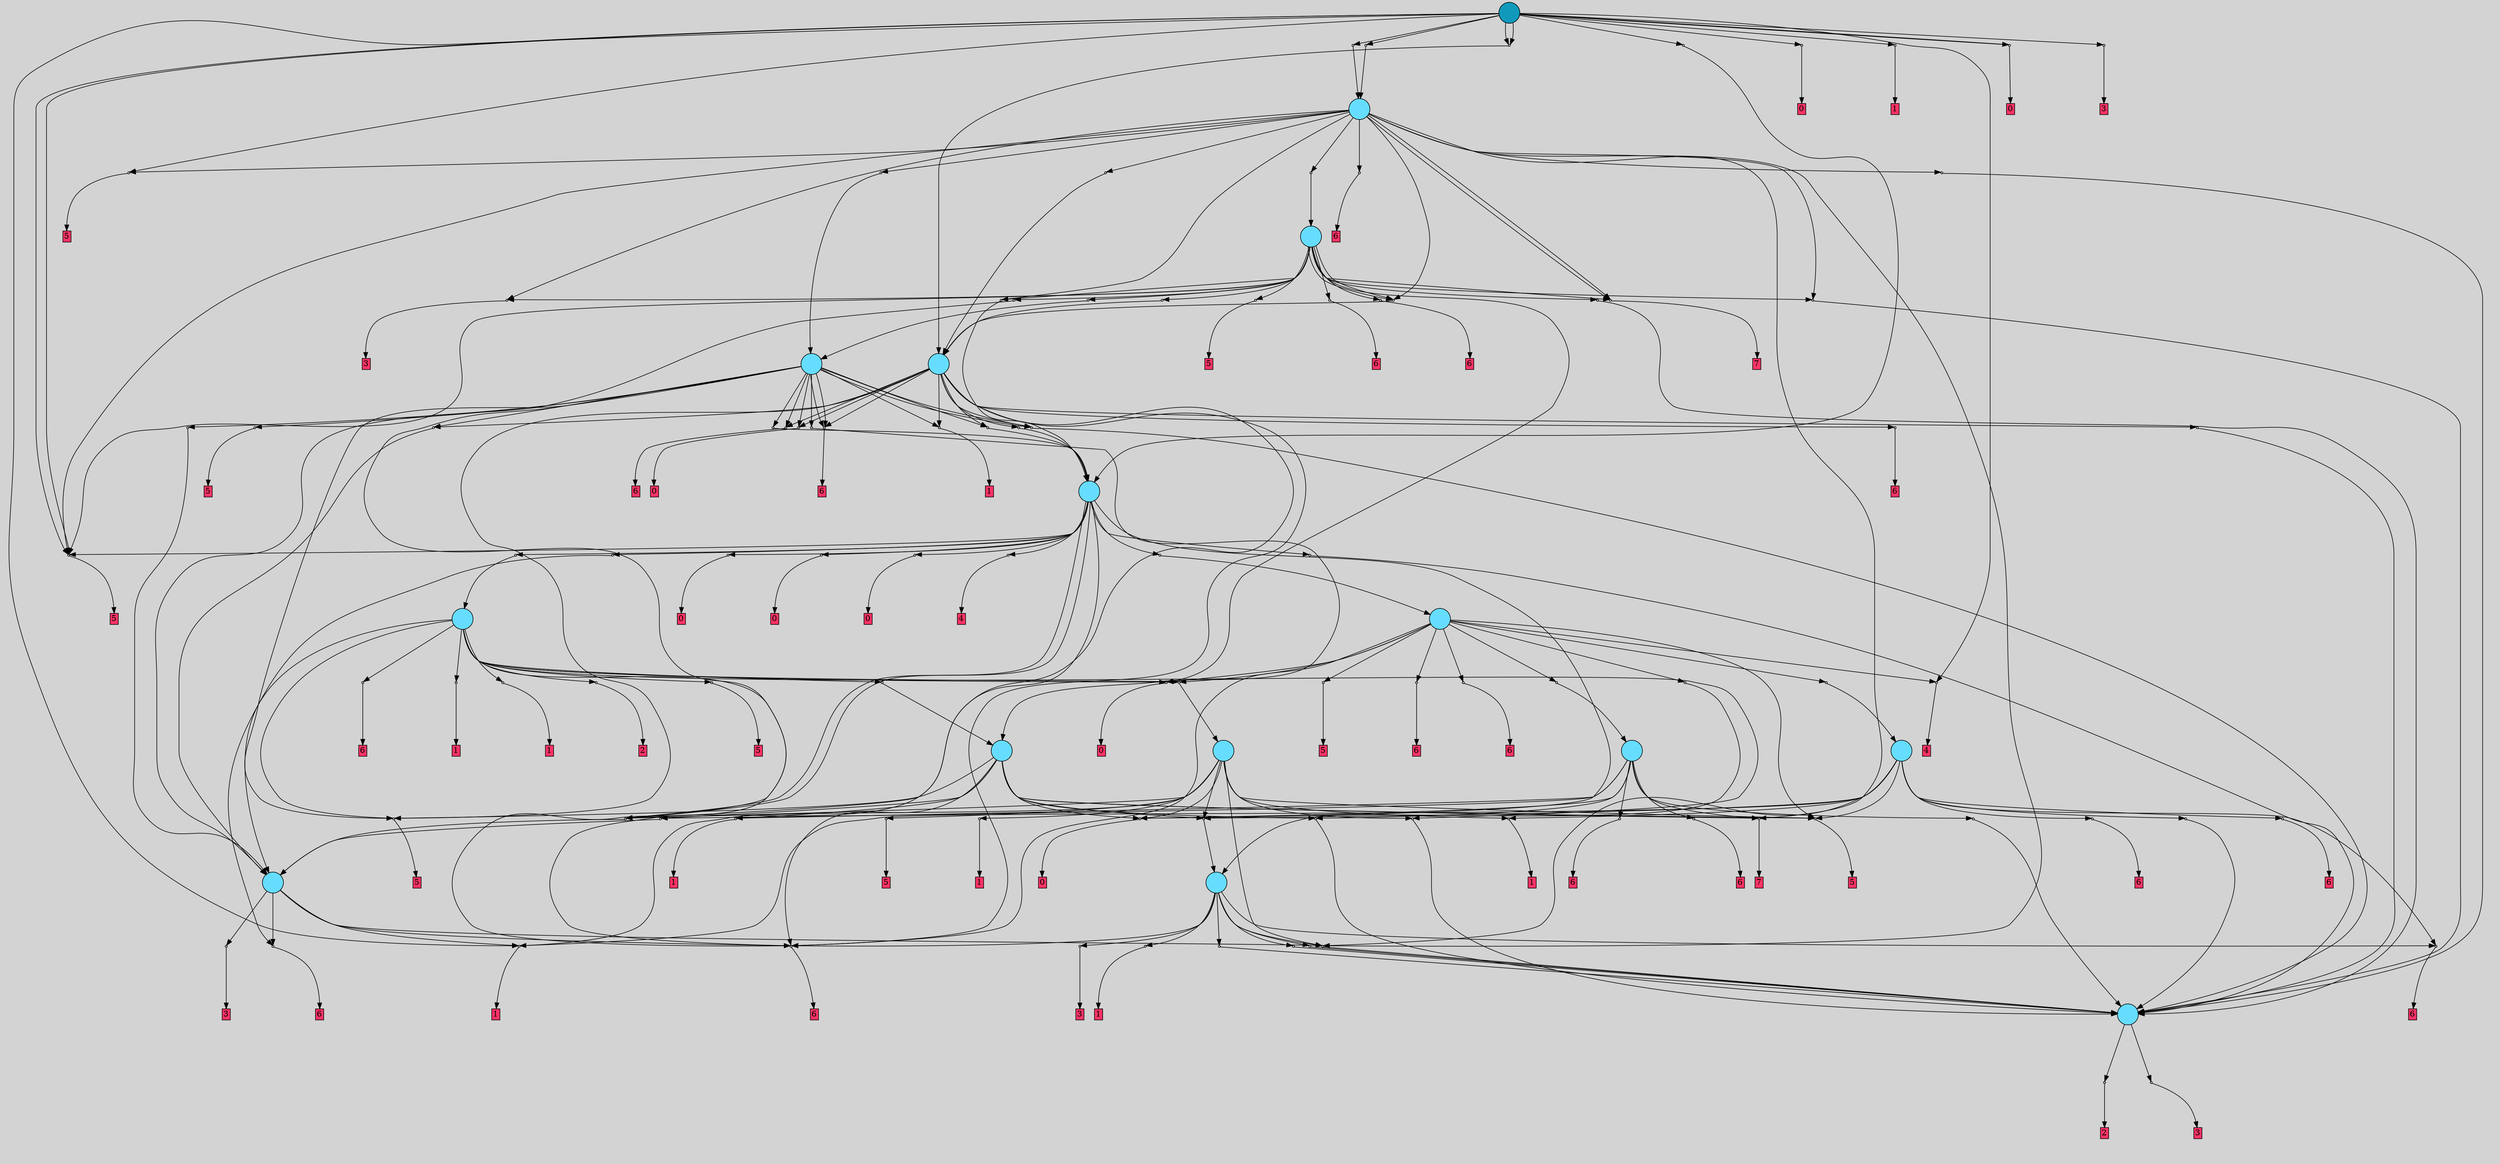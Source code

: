 // File exported with GEGELATI v1.3.1
// On the 2024-07-06 18:11:22
// With the MARL::MarlTPGGraphDotExporter
digraph{
	graph[pad = "0.212, 0.055" bgcolor = lightgray]
	node[shape=circle style = filled label = ""]
		T2 [fillcolor="#66ddff"]
		T23 [fillcolor="#66ddff"]
		T32 [fillcolor="#66ddff"]
		T43 [fillcolor="#66ddff"]
		T64 [fillcolor="#66ddff"]
		T69 [fillcolor="#66ddff"]
		T75 [fillcolor="#66ddff"]
		T98 [fillcolor="#66ddff"]
		T104 [fillcolor="#66ddff"]
		T130 [fillcolor="#66ddff"]
		T147 [fillcolor="#66ddff"]
		T155 [fillcolor="#66ddff"]
		T283 [fillcolor="#66ddff"]
		T300 [fillcolor="#66ddff"]
		T436 [fillcolor="#1199bb"]
		P20067 [fillcolor="#cccccc" shape=point] //
		I20067 [shape=box style=invis label="3|7&3|6#4|2&#92;n5|6&1|2#1|1&#92;n3|1&1|5#1|6&#92;n7|2&2|6#0|5&#92;n5|0&3|4#4|7&#92;n6|2&3|4#0|5&#92;n"]
		P20067 -> I20067[style=invis]
		A10381 [fillcolor="#ff3366" shape=box margin=0.03 width=0 height=0 label="2"]
		T2 -> P20067 -> A10381
		P20068 [fillcolor="#cccccc" shape=point] //
		I20068 [shape=box style=invis label="0|7&1|6#2|1&#92;n0|2&3|2#2|3&#92;n"]
		P20068 -> I20068[style=invis]
		A10382 [fillcolor="#ff3366" shape=box margin=0.03 width=0 height=0 label="3"]
		T2 -> P20068 -> A10382
		P20069 [fillcolor="#cccccc" shape=point] //
		I20069 [shape=box style=invis label="4|5&1|0#2|5&#92;n2|3&1|2#2|4&#92;n"]
		P20069 -> I20069[style=invis]
		A10383 [fillcolor="#ff3366" shape=box margin=0.03 width=0 height=0 label="3"]
		T23 -> P20069 -> A10383
		P20070 [fillcolor="#cccccc" shape=point] //
		I20070 [shape=box style=invis label="5|2&4|4#2|3&#92;n6|4&0|7#4|1&#92;n1|3&0|1#2|1&#92;n5|3&1|4#4|6&#92;n8|7&4|7#0|2&#92;n5|7&1|2#2|7&#92;n0|4&2|3#3|3&#92;n0|3&2|3#2|7&#92;n5|7&1|1#4|0&#92;n0|2&3|0#0|2&#92;n"]
		P20070 -> I20070[style=invis]
		A10384 [fillcolor="#ff3366" shape=box margin=0.03 width=0 height=0 label="1"]
		T23 -> P20070 -> A10384
		P20071 [fillcolor="#cccccc" shape=point] //
		I20071 [shape=box style=invis label="0|4&3|6#4|0&#92;n3|7&3|4#3|1&#92;n8|1&1|3#2|7&#92;n3|2&1|1#1|0&#92;n7|0&2|2#1|6&#92;n8|5&1|2#2|5&#92;n0|6&0|1#1|3&#92;n"]
		P20071 -> I20071[style=invis]
		A10385 [fillcolor="#ff3366" shape=box margin=0.03 width=0 height=0 label="6"]
		T23 -> P20071 -> A10385
		P20072 [fillcolor="#cccccc" shape=point] //
		I20072 [shape=box style=invis label="8|3&1|2#2|6&#92;n3|0&1|7#1|5&#92;n3|2&1|3#1|0&#92;n2|1&2|3#1|3&#92;n0|3&0|6#3|2&#92;n0|6&3|1#1|4&#92;n"]
		P20072 -> I20072[style=invis]
		T23 -> P20072 -> T2
		P20073 [fillcolor="#cccccc" shape=point] //
		I20073 [shape=box style=invis label="5|7&3|6#0|1&#92;n2|2&1|3#1|0&#92;n0|6&3|1#1|4&#92;n7|0&0|5#2|0&#92;n8|3&2|2#2|6&#92;n2|1&2|3#1|3&#92;n"]
		P20073 -> I20073[style=invis]
		A10386 [fillcolor="#ff3366" shape=box margin=0.03 width=0 height=0 label="6"]
		T23 -> P20073 -> A10386
		P20074 [fillcolor="#cccccc" shape=point] //
		I20074 [shape=box style=invis label="8|3&2|2#2|6&#92;n3|0&1|7#1|5&#92;n0|3&0|6#3|2&#92;n2|1&2|3#1|3&#92;n0|6&3|1#1|4&#92;n"]
		P20074 -> I20074[style=invis]
		T32 -> P20074 -> T2
		T32 -> P20071
		P20075 [fillcolor="#cccccc" shape=point] //
		I20075 [shape=box style=invis label="6|3&4|3#1|7&#92;n1|0&2|4#1|7&#92;n8|4&2|4#1|2&#92;n6|5&1|0#0|0&#92;n4|1&3|1#4|3&#92;n"]
		P20075 -> I20075[style=invis]
		T32 -> P20075 -> T2
		P20076 [fillcolor="#cccccc" shape=point] //
		I20076 [shape=box style=invis label="2|1&2|3#3|3&#92;n0|6&1|5#0|3&#92;n3|0&1|7#4|5&#92;n0|6&3|1#1|4&#92;n0|3&0|6#3|3&#92;n0|3&0|1#0|3&#92;n3|2&1|3#1|0&#92;n"]
		P20076 -> I20076[style=invis]
		A10387 [fillcolor="#ff3366" shape=box margin=0.03 width=0 height=0 label="6"]
		T32 -> P20076 -> A10387
		P20077 [fillcolor="#cccccc" shape=point] //
		I20077 [shape=box style=invis label="0|3&4|3#2|7&#92;n6|4&0|7#1|1&#92;n5|7&1|1#4|0&#92;n5|3&0|3#4|3&#92;n6|3&0|1#2|1&#92;n8|3&0|5#1|0&#92;n7|0&1|6#1|1&#92;n"]
		P20077 -> I20077[style=invis]
		A10388 [fillcolor="#ff3366" shape=box margin=0.03 width=0 height=0 label="1"]
		T32 -> P20077 -> A10388
		P20078 [fillcolor="#cccccc" shape=point] //
		I20078 [shape=box style=invis label="8|3&1|2#2|6&#92;n3|0&1|7#1|5&#92;n3|2&1|3#1|0&#92;n0|6&3|1#1|3&#92;n0|3&0|6#3|2&#92;n2|1&2|3#1|3&#92;n"]
		P20078 -> I20078[style=invis]
		T32 -> P20078 -> T2
		T32 -> P20072
		P20079 [fillcolor="#cccccc" shape=point] //
		I20079 [shape=box style=invis label="4|5&1|0#2|5&#92;n"]
		P20079 -> I20079[style=invis]
		A10389 [fillcolor="#ff3366" shape=box margin=0.03 width=0 height=0 label="3"]
		T32 -> P20079 -> A10389
		P20080 [fillcolor="#cccccc" shape=point] //
		I20080 [shape=box style=invis label="0|6&1|1#1|4&#92;n2|6&3|1#4|7&#92;n3|4&1|7#1|5&#92;n4|7&4|5#0|5&#92;n3|7&2|2#0|7&#92;n2|0&1|5#1|3&#92;n6|4&3|6#1|3&#92;n2|1&2|2#1|3&#92;n"]
		P20080 -> I20080[style=invis]
		T43 -> P20080 -> T32
		P20081 [fillcolor="#cccccc" shape=point] //
		I20081 [shape=box style=invis label="7|5&4|6#1|0&#92;n0|4&3|6#0|0&#92;n3|7&3|4#3|1&#92;n2|1&1|7#3|1&#92;n3|2&1|1#1|0&#92;n8|1&1|3#2|7&#92;n7|0&2|2#1|6&#92;n0|6&0|1#1|3&#92;n"]
		P20081 -> I20081[style=invis]
		A10390 [fillcolor="#ff3366" shape=box margin=0.03 width=0 height=0 label="6"]
		T43 -> P20081 -> A10390
		T43 -> P20076
		P20082 [fillcolor="#cccccc" shape=point] //
		I20082 [shape=box style=invis label="5|2&4|4#2|3&#92;n6|4&0|7#4|1&#92;n0|3&0|1#2|1&#92;n5|7&1|1#4|0&#92;n5|7&1|2#2|7&#92;n0|4&2|3#3|3&#92;n0|3&2|3#2|7&#92;n8|7&4|7#0|2&#92;n0|2&3|0#0|2&#92;n"]
		P20082 -> I20082[style=invis]
		A10391 [fillcolor="#ff3366" shape=box margin=0.03 width=0 height=0 label="1"]
		T43 -> P20082 -> A10391
		P20083 [fillcolor="#cccccc" shape=point] //
		I20083 [shape=box style=invis label="8|4&0|3#4|1&#92;n3|0&1|7#1|5&#92;n8|3&1|2#2|6&#92;n8|2&1|3#1|0&#92;n2|1&2|3#1|3&#92;n0|3&0|6#3|2&#92;n0|6&3|1#1|4&#92;n"]
		P20083 -> I20083[style=invis]
		T43 -> P20083 -> T2
		P20084 [fillcolor="#cccccc" shape=point] //
		I20084 [shape=box style=invis label="8|1&1|3#2|7&#92;n7|0&0|6#3|6&#92;n3|4&2|7#1|1&#92;n8|5&4|3#0|1&#92;n5|4&3|6#4|0&#92;n5|4&4|3#1|6&#92;n4|2&1|1#1|0&#92;n"]
		P20084 -> I20084[style=invis]
		A10392 [fillcolor="#ff3366" shape=box margin=0.03 width=0 height=0 label="6"]
		T43 -> P20084 -> A10392
		P20085 [fillcolor="#cccccc" shape=point] //
		I20085 [shape=box style=invis label="3|1&2|2#1|0&#92;n6|0&4|1#2|0&#92;n"]
		P20085 -> I20085[style=invis]
		A10393 [fillcolor="#ff3366" shape=box margin=0.03 width=0 height=0 label="5"]
		T43 -> P20085 -> A10393
		T43 -> P20070
		T43 -> P20072
		P20086 [fillcolor="#cccccc" shape=point] //
		I20086 [shape=box style=invis label="2|7&2|5#2|1&#92;n5|0&2|6#3|3&#92;n5|7&1|2#2|7&#92;n0|3&2|4#2|7&#92;n7|3&0|1#4|6&#92;n0|0&3|6#0|2&#92;n"]
		P20086 -> I20086[style=invis]
		T64 -> P20086 -> T23
		P20087 [fillcolor="#cccccc" shape=point] //
		I20087 [shape=box style=invis label="8|3&2|2#2|6&#92;n0|6&3|1#1|4&#92;n7|2&0|7#2|3&#92;n5|3&0|6#3|2&#92;n3|0&1|7#1|5&#92;n"]
		P20087 -> I20087[style=invis]
		T64 -> P20087 -> T2
		T64 -> P20071
		P20088 [fillcolor="#cccccc" shape=point] //
		I20088 [shape=box style=invis label="2|7&2|0#0|3&#92;n5|7&0|7#2|2&#92;n8|5&1|6#4|0&#92;n5|6&2|0#2|1&#92;n6|3&3|7#3|4&#92;n1|0&1|2#4|3&#92;n4|0&2|2#4|3&#92;n"]
		P20088 -> I20088[style=invis]
		A10394 [fillcolor="#ff3366" shape=box margin=0.03 width=0 height=0 label="7"]
		T64 -> P20088 -> A10394
		P20089 [fillcolor="#cccccc" shape=point] //
		I20089 [shape=box style=invis label="3|0&2|2#0|1&#92;n5|5&2|1#2|0&#92;n6|1&0|5#0|0&#92;n3|0&0|1#4|5&#92;n0|3&4|3#4|2&#92;n"]
		P20089 -> I20089[style=invis]
		A10395 [fillcolor="#ff3366" shape=box margin=0.03 width=0 height=0 label="5"]
		T64 -> P20089 -> A10395
		T64 -> P20080
		P20090 [fillcolor="#cccccc" shape=point] //
		I20090 [shape=box style=invis label="1|2&0|2#1|5&#92;n3|2&3|1#4|0&#92;n6|7&2|1#3|0&#92;n3|3&4|7#1|4&#92;n8|2&3|5#0|3&#92;n1|7&4|7#1|2&#92;n7|4&0|3#2|2&#92;n2|0&4|6#2|3&#92;n0|3&2|5#2|5&#92;n"]
		P20090 -> I20090[style=invis]
		A10396 [fillcolor="#ff3366" shape=box margin=0.03 width=0 height=0 label="1"]
		T64 -> P20090 -> A10396
		T64 -> P20085
		P20091 [fillcolor="#cccccc" shape=point] //
		I20091 [shape=box style=invis label="0|3&0|6#3|2&#92;n3|2&1|3#1|0&#92;n2|1&2|3#0|3&#92;n3|0&1|7#1|5&#92;n0|6&3|1#1|4&#92;n"]
		P20091 -> I20091[style=invis]
		A10397 [fillcolor="#ff3366" shape=box margin=0.03 width=0 height=0 label="0"]
		T64 -> P20091 -> A10397
		P20092 [fillcolor="#cccccc" shape=point] //
		I20092 [shape=box style=invis label="5|0&2|6#3|3&#92;n2|7&2|5#2|1&#92;n0|3&2|4#2|7&#92;n7|3&0|1#4|6&#92;n0|0&3|6#0|7&#92;n"]
		P20092 -> I20092[style=invis]
		T69 -> P20092 -> T23
		T69 -> P20082
		P20093 [fillcolor="#cccccc" shape=point] //
		I20093 [shape=box style=invis label="1|2&0|2#1|5&#92;n3|2&3|1#4|6&#92;n2|0&4|6#2|3&#92;n3|3&4|7#1|4&#92;n8|2&3|5#0|3&#92;n1|7&4|7#1|2&#92;n7|4&0|3#2|2&#92;n6|7&2|1#3|0&#92;n0|3&2|5#2|5&#92;n"]
		P20093 -> I20093[style=invis]
		A10398 [fillcolor="#ff3366" shape=box margin=0.03 width=0 height=0 label="1"]
		T69 -> P20093 -> A10398
		T69 -> P20072
		P20094 [fillcolor="#cccccc" shape=point] //
		I20094 [shape=box style=invis label="6|3&4|3#1|7&#92;n1|0&2|4#1|3&#92;n8|4&2|4#1|2&#92;n4|1&3|1#4|3&#92;n6|5&1|0#0|0&#92;n"]
		P20094 -> I20094[style=invis]
		T69 -> P20094 -> T2
		T69 -> P20070
		T69 -> P20091
		P20095 [fillcolor="#cccccc" shape=point] //
		I20095 [shape=box style=invis label="3|0&2|0#0|1&#92;n5|5&2|1#2|0&#92;n0|3&4|3#4|2&#92;n3|0&0|1#4|5&#92;n6|1&0|5#0|0&#92;n"]
		P20095 -> I20095[style=invis]
		A10399 [fillcolor="#ff3366" shape=box margin=0.03 width=0 height=0 label="5"]
		T69 -> P20095 -> A10399
		T69 -> P20080
		T69 -> P20085
		T75 -> P20086
		T75 -> P20087
		P20096 [fillcolor="#cccccc" shape=point] //
		I20096 [shape=box style=invis label="8|5&1|6#2|5&#92;n3|7&3|4#3|1&#92;n8|1&1|3#2|7&#92;n3|2&1|1#1|0&#92;n7|0&2|2#1|6&#92;n0|4&3|6#4|0&#92;n0|6&0|1#1|3&#92;n"]
		P20096 -> I20096[style=invis]
		A10400 [fillcolor="#ff3366" shape=box margin=0.03 width=0 height=0 label="6"]
		T75 -> P20096 -> A10400
		T75 -> P20088
		T75 -> P20090
		T75 -> P20091
		P20097 [fillcolor="#cccccc" shape=point] //
		I20097 [shape=box style=invis label="6|5&1|0#0|0&#92;n1|0&2|4#1|3&#92;n8|4&2|4#1|2&#92;n4|1&3|1#4|3&#92;n6|3&4|4#1|7&#92;n"]
		P20097 -> I20097[style=invis]
		T75 -> P20097 -> T2
		P20098 [fillcolor="#cccccc" shape=point] //
		I20098 [shape=box style=invis label="8|1&1|3#2|7&#92;n3|7&3|4#3|1&#92;n2|4&3|6#4|0&#92;n3|2&1|1#1|0&#92;n7|0&2|2#1|6&#92;n8|5&1|2#2|5&#92;n"]
		P20098 -> I20098[style=invis]
		A10401 [fillcolor="#ff3366" shape=box margin=0.03 width=0 height=0 label="6"]
		T75 -> P20098 -> A10401
		P20099 [fillcolor="#cccccc" shape=point] //
		I20099 [shape=box style=invis label="1|1&2|7#1|4&#92;n8|0&1|5#1|3&#92;n8|3&1|0#2|6&#92;n5|1&2|6#1|3&#92;n4|5&1|7#2|2&#92;n5|5&3|0#0|5&#92;n"]
		P20099 -> I20099[style=invis]
		T98 -> P20099 -> T75
		T98 -> P20085
		P20100 [fillcolor="#cccccc" shape=point] //
		I20100 [shape=box style=invis label="8|2&0|5#0|3&#92;n6|5&4|7#0|1&#92;n8|0&2|3#3|2&#92;n5|5&0|0#3|7&#92;n0|3&2|5#2|5&#92;n1|6&1|4#4|1&#92;n4|5&2|1#3|0&#92;n7|2&2|4#1|0&#92;n1|7&4|7#1|2&#92;n"]
		P20100 -> I20100[style=invis]
		T98 -> P20100 -> T69
		P20101 [fillcolor="#cccccc" shape=point] //
		I20101 [shape=box style=invis label="4|0&4|2#1|3&#92;n7|3&3|0#3|1&#92;n"]
		P20101 -> I20101[style=invis]
		A10402 [fillcolor="#ff3366" shape=box margin=0.03 width=0 height=0 label="5"]
		T98 -> P20101 -> A10402
		T98 -> P20071
		P20102 [fillcolor="#cccccc" shape=point] //
		I20102 [shape=box style=invis label="6|2&1|0#1|0&#92;n0|3&2|4#3|2&#92;n3|4&4|7#0|2&#92;n2|1&2|3#0|3&#92;n7|7&0|7#1|2&#92;n6|0&2|5#0|5&#92;n"]
		P20102 -> I20102[style=invis]
		T98 -> P20102 -> T43
		P20103 [fillcolor="#cccccc" shape=point] //
		I20103 [shape=box style=invis label="0|6&1|1#1|4&#92;n2|6&3|1#4|7&#92;n3|4&1|7#1|1&#92;n2|1&2|2#1|3&#92;n3|7&2|2#0|7&#92;n2|0&1|5#1|3&#92;n6|4&3|6#1|3&#92;n4|7&4|5#0|5&#92;n"]
		P20103 -> I20103[style=invis]
		T98 -> P20103 -> T32
		P20104 [fillcolor="#cccccc" shape=point] //
		I20104 [shape=box style=invis label="5|2&4|4#2|3&#92;n0|3&2|3#0|7&#92;n5|7&1|2#2|3&#92;n0|4&2|3#3|3&#92;n5|7&1|1#4|0&#92;n0|7&0|1#2|4&#92;n8|0&2|5#1|0&#92;n0|3&4|1#2|1&#92;n7|7&4|7#0|2&#92;n0|2&3|0#0|2&#92;n"]
		P20104 -> I20104[style=invis]
		A10403 [fillcolor="#ff3366" shape=box margin=0.03 width=0 height=0 label="4"]
		T98 -> P20104 -> A10403
		P20105 [fillcolor="#cccccc" shape=point] //
		I20105 [shape=box style=invis label="2|1&2|3#0|3&#92;n3|0&1|7#4|7&#92;n0|3&0|6#3|2&#92;n"]
		P20105 -> I20105[style=invis]
		A10404 [fillcolor="#ff3366" shape=box margin=0.03 width=0 height=0 label="0"]
		T98 -> P20105 -> A10404
		P20106 [fillcolor="#cccccc" shape=point] //
		I20106 [shape=box style=invis label="8|5&1|6#2|5&#92;n6|1&3|5#4|2&#92;n4|0&2|2#0|3&#92;n3|2&1|1#1|0&#92;n8|1&1|3#2|7&#92;n0|4&3|6#3|0&#92;n0|2&0|1#1|3&#92;n"]
		P20106 -> I20106[style=invis]
		A10405 [fillcolor="#ff3366" shape=box margin=0.03 width=0 height=0 label="6"]
		T98 -> P20106 -> A10405
		P20107 [fillcolor="#cccccc" shape=point] //
		I20107 [shape=box style=invis label="0|4&3|6#4|0&#92;n8|5&1|2#2|5&#92;n8|1&1|3#2|7&#92;n3|0&1|1#1|0&#92;n7|0&2|2#1|6&#92;n0|6&0|1#1|3&#92;n3|1&3|4#3|1&#92;n3|0&2|7#3|3&#92;n"]
		P20107 -> I20107[style=invis]
		A10406 [fillcolor="#ff3366" shape=box margin=0.03 width=0 height=0 label="6"]
		T98 -> P20107 -> A10406
		T104 -> P20094
		P20108 [fillcolor="#cccccc" shape=point] //
		I20108 [shape=box style=invis label="2|6&4|6#2|7&#92;n1|4&1|4#3|1&#92;n3|0&4|1#0|6&#92;n8|7&2|7#2|2&#92;n"]
		P20108 -> I20108[style=invis]
		A10407 [fillcolor="#ff3366" shape=box margin=0.03 width=0 height=0 label="1"]
		T104 -> P20108 -> A10407
		T104 -> P20105
		P20109 [fillcolor="#cccccc" shape=point] //
		I20109 [shape=box style=invis label="2|0&4|5#2|3&#92;n0|3&2|5#2|5&#92;n3|3&4|7#1|4&#92;n8|2&3|5#0|3&#92;n1|7&4|7#1|2&#92;n7|4&0|3#2|2&#92;n6|7&2|1#3|0&#92;n1|2&0|2#1|2&#92;n"]
		P20109 -> I20109[style=invis]
		A10408 [fillcolor="#ff3366" shape=box margin=0.03 width=0 height=0 label="1"]
		T104 -> P20109 -> A10408
		T104 -> P20089
		P20110 [fillcolor="#cccccc" shape=point] //
		I20110 [shape=box style=invis label="2|1&2|3#3|3&#92;n5|7&3|6#0|1&#92;n3|6&4|0#4|3&#92;n5|2&3|7#2|4&#92;n2|3&1|3#4|0&#92;n6|6&1|3#3|6&#92;n7|0&0|5#2|6&#92;n"]
		P20110 -> I20110[style=invis]
		A10409 [fillcolor="#ff3366" shape=box margin=0.03 width=0 height=0 label="2"]
		T104 -> P20110 -> A10409
		T104 -> P20073
		P20111 [fillcolor="#cccccc" shape=point] //
		I20111 [shape=box style=invis label="4|0&1|5#3|5&#92;n3|0&1|7#4|4&#92;n8|7&0|6#1|7&#92;n2|1&2|7#3|3&#92;n0|3&0|6#3|3&#92;n0|6&0|3#4|6&#92;n0|6&1|5#0|1&#92;n0|3&0|2#0|3&#92;n0|6&1|1#1|4&#92;n"]
		P20111 -> I20111[style=invis]
		T104 -> P20111 -> T64
		P20112 [fillcolor="#cccccc" shape=point] //
		I20112 [shape=box style=invis label="3|0&2|2#1|0&#92;n"]
		P20112 -> I20112[style=invis]
		A10410 [fillcolor="#ff3366" shape=box margin=0.03 width=0 height=0 label="5"]
		T104 -> P20112 -> A10410
		P20113 [fillcolor="#cccccc" shape=point] //
		I20113 [shape=box style=invis label="7|5&4|6#1|0&#92;n7|2&3|5#1|7&#92;n0|4&3|6#0|0&#92;n3|7&3|4#3|1&#92;n0|6&0|1#1|3&#92;n3|2&1|1#1|0&#92;n8|1&1|3#2|7&#92;n7|0&2|2#1|6&#92;n2|1&4|7#3|1&#92;n"]
		P20113 -> I20113[style=invis]
		A10411 [fillcolor="#ff3366" shape=box margin=0.03 width=0 height=0 label="6"]
		T104 -> P20113 -> A10411
		T104 -> P20092
		T104 -> P20100
		P20114 [fillcolor="#cccccc" shape=point] //
		I20114 [shape=box style=invis label="6|3&4|3#1|7&#92;n4|1&3|1#4|3&#92;n1|0&4|4#1|3&#92;n6|5&1|0#0|0&#92;n"]
		P20114 -> I20114[style=invis]
		T130 -> P20114 -> T104
		P20115 [fillcolor="#cccccc" shape=point] //
		I20115 [shape=box style=invis label="8|1&3|3#3|3&#92;n0|0&3|5#0|3&#92;n"]
		P20115 -> I20115[style=invis]
		A10412 [fillcolor="#ff3366" shape=box margin=0.03 width=0 height=0 label="0"]
		T130 -> P20115 -> A10412
		P20116 [fillcolor="#cccccc" shape=point] //
		I20116 [shape=box style=invis label="5|5&3|1#2|0&#92;n6|1&0|5#0|0&#92;n3|0&0|1#4|5&#92;n7|7&1|2#1|4&#92;n6|4&0|0#2|4&#92;n3|0&2|2#0|1&#92;n1|7&4|1#0|0&#92;n"]
		P20116 -> I20116[style=invis]
		A10413 [fillcolor="#ff3366" shape=box margin=0.03 width=0 height=0 label="5"]
		T130 -> P20116 -> A10413
		T130 -> P20091
		P20117 [fillcolor="#cccccc" shape=point] //
		I20117 [shape=box style=invis label="1|6&4|4#0|4&#92;n5|0&0|3#3|0&#92;n"]
		P20117 -> I20117[style=invis]
		A10414 [fillcolor="#ff3366" shape=box margin=0.03 width=0 height=0 label="0"]
		T130 -> P20117 -> A10414
		P20118 [fillcolor="#cccccc" shape=point] //
		I20118 [shape=box style=invis label="4|0&1|5#3|5&#92;n0|6&1|5#0|1&#92;n2|1&2|7#3|3&#92;n8|7&0|6#1|7&#92;n0|0&3|1#0|3&#92;n0|3&1|6#3|6&#92;n0|3&0|1#0|3&#92;n0|6&1|1#1|4&#92;n"]
		P20118 -> I20118[style=invis]
		A10415 [fillcolor="#ff3366" shape=box margin=0.03 width=0 height=0 label="0"]
		T130 -> P20118 -> A10415
		T130 -> P20071
		P20119 [fillcolor="#cccccc" shape=point] //
		I20119 [shape=box style=invis label="5|2&4|4#2|3&#92;n0|0&2|3#0|7&#92;n5|7&1|2#2|3&#92;n0|2&3|0#0|2&#92;n0|3&4|1#2|1&#92;n0|7&0|1#3|4&#92;n8|0&2|5#1|0&#92;n7|7&4|7#0|2&#92;n0|4&2|3#3|3&#92;n"]
		P20119 -> I20119[style=invis]
		A10416 [fillcolor="#ff3366" shape=box margin=0.03 width=0 height=0 label="4"]
		T130 -> P20119 -> A10416
		T130 -> P20092
		P20120 [fillcolor="#cccccc" shape=point] //
		I20120 [shape=box style=invis label="3|3&4|2#4|7&#92;n7|5&3|0#2|3&#92;n4|0&2|5#2|6&#92;n3|2&3|0#3|0&#92;n1|7&4|2#0|5&#92;n"]
		P20120 -> I20120[style=invis]
		T130 -> P20120 -> T2
		P20121 [fillcolor="#cccccc" shape=point] //
		I20121 [shape=box style=invis label="0|0&3|6#0|7&#92;n2|7&2|5#2|1&#92;n0|3&2|4#2|4&#92;n7|3&0|1#4|6&#92;n5|0&2|6#3|3&#92;n"]
		P20121 -> I20121[style=invis]
		T130 -> P20121 -> T23
		P20122 [fillcolor="#cccccc" shape=point] //
		I20122 [shape=box style=invis label="0|3&0|6#3|3&#92;n3|0&1|7#4|5&#92;n6|5&4|3#2|3&#92;n4|0&1|5#3|5&#92;n8|7&0|6#1|7&#92;n0|6&1|5#0|1&#92;n0|3&0|1#0|3&#92;n0|6&1|1#1|4&#92;n"]
		P20122 -> I20122[style=invis]
		T130 -> P20122 -> T98
		T130 -> P20092
		P20123 [fillcolor="#cccccc" shape=point] //
		I20123 [shape=box style=invis label="3|3&4|2#4|7&#92;n7|5&3|0#2|3&#92;n7|0&2|5#2|6&#92;n3|2&3|0#3|0&#92;n"]
		P20123 -> I20123[style=invis]
		T147 -> P20123 -> T2
		P20124 [fillcolor="#cccccc" shape=point] //
		I20124 [shape=box style=invis label="2|1&2|3#1|3&#92;n8|2&0|7#1|3&#92;n5|4&3|6#0|1&#92;n8|3&2|2#2|6&#92;n7|1&0|5#2|0&#92;n1|0&2|4#2|5&#92;n"]
		P20124 -> I20124[style=invis]
		A10417 [fillcolor="#ff3366" shape=box margin=0.03 width=0 height=0 label="6"]
		T147 -> P20124 -> A10417
		P20125 [fillcolor="#cccccc" shape=point] //
		I20125 [shape=box style=invis label="7|3&1|7#4|4&#92;n0|2&3|1#0|4&#92;n2|0&4|5#2|3&#92;n5|6&0|3#1|3&#92;n3|3&4|4#1|5&#92;n8|2&4|0#0|3&#92;n1|7&1|0#3|5&#92;n7|0&2|3#3|4&#92;n"]
		P20125 -> I20125[style=invis]
		A10418 [fillcolor="#ff3366" shape=box margin=0.03 width=0 height=0 label="1"]
		T147 -> P20125 -> A10418
		P20126 [fillcolor="#cccccc" shape=point] //
		I20126 [shape=box style=invis label="2|7&2|5#2|1&#92;n0|0&3|6#0|6&#92;n2|0&1|3#1|4&#92;n7|3&0|2#4|1&#92;n0|3&2|0#2|7&#92;n8|1&3|4#3|2&#92;n7|0&2|1#4|4&#92;n"]
		P20126 -> I20126[style=invis]
		T147 -> P20126 -> T23
		P20127 [fillcolor="#cccccc" shape=point] //
		I20127 [shape=box style=invis label="0|5&2|4#4|6&#92;n5|0&2|6#3|3&#92;n6|6&1|0#2|4&#92;n2|7&1|5#2|1&#92;n0|0&3|6#0|7&#92;n"]
		P20127 -> I20127[style=invis]
		T147 -> P20127 -> T130
		P20128 [fillcolor="#cccccc" shape=point] //
		I20128 [shape=box style=invis label="6|3&4|3#1|7&#92;n1|0&2|4#1|3&#92;n8|4&2|4#1|4&#92;n4|1&3|1#4|3&#92;n6|5&1|0#0|0&#92;n0|7&0|1#1|3&#92;n"]
		P20128 -> I20128[style=invis]
		T147 -> P20128 -> T2
		T147 -> P20071
		P20129 [fillcolor="#cccccc" shape=point] //
		I20129 [shape=box style=invis label="0|0&3|6#0|7&#92;n0|5&2|4#4|6&#92;n7|0&2|6#2|3&#92;n1|7&0|3#2|1&#92;n2|5&3|0#3|1&#92;n2|7&1|5#2|1&#92;n"]
		P20129 -> I20129[style=invis]
		T147 -> P20129 -> T130
		T147 -> P20089
		P20130 [fillcolor="#cccccc" shape=point] //
		I20130 [shape=box style=invis label="0|7&0|1#1|3&#92;n1|0&2|4#1|3&#92;n8|4&2|4#1|2&#92;n4|1&3|1#4|3&#92;n6|5&1|0#0|0&#92;n6|3&4|3#1|7&#92;n"]
		P20130 -> I20130[style=invis]
		A10419 [fillcolor="#ff3366" shape=box margin=0.03 width=0 height=0 label="0"]
		T147 -> P20130 -> A10419
		T147 -> P20092
		P20131 [fillcolor="#cccccc" shape=point] //
		I20131 [shape=box style=invis label="6|5&0|5#4|0&#92;n2|7&1|5#1|3&#92;n6|4&0|0#4|0&#92;n1|5&2|4#4|5&#92;n4|0&2|6#1|0&#92;n8|5&1|0#2|5&#92;n3|1&3|4#3|1&#92;n"]
		P20131 -> I20131[style=invis]
		A10420 [fillcolor="#ff3366" shape=box margin=0.03 width=0 height=0 label="6"]
		T147 -> P20131 -> A10420
		P20132 [fillcolor="#cccccc" shape=point] //
		I20132 [shape=box style=invis label="0|4&3|6#4|0&#92;n7|0&2|2#1|6&#92;n3|7&3|4#3|1&#92;n8|1&1|3#2|7&#92;n1|2&0|3#3|5&#92;n8|5&1|2#2|5&#92;n0|6&0|1#1|3&#92;n"]
		P20132 -> I20132[style=invis]
		A10421 [fillcolor="#ff3366" shape=box margin=0.03 width=0 height=0 label="6"]
		T147 -> P20132 -> A10421
		T155 -> P20123
		T155 -> P20124
		T155 -> P20125
		T155 -> P20126
		T155 -> P20127
		T155 -> P20071
		P20133 [fillcolor="#cccccc" shape=point] //
		I20133 [shape=box style=invis label="0|0&3|6#0|7&#92;n7|0&2|6#2|3&#92;n0|5&2|4#4|6&#92;n1|7&0|3#2|1&#92;n2|5&3|0#3|2&#92;n2|7&1|5#2|1&#92;n"]
		P20133 -> I20133[style=invis]
		T155 -> P20133 -> T130
		P20134 [fillcolor="#cccccc" shape=point] //
		I20134 [shape=box style=invis label="3|0&2|2#0|1&#92;n0|3&4|3#1|2&#92;n6|1&0|5#0|0&#92;n3|0&0|1#4|5&#92;n5|5&2|1#2|0&#92;n"]
		P20134 -> I20134[style=invis]
		A10422 [fillcolor="#ff3366" shape=box margin=0.03 width=0 height=0 label="5"]
		T155 -> P20134 -> A10422
		T155 -> P20130
		P20135 [fillcolor="#cccccc" shape=point] //
		I20135 [shape=box style=invis label="5|0&2|6#3|3&#92;n2|7&2|5#2|7&#92;n0|3&2|4#2|7&#92;n6|0&0|0#2|3&#92;n7|3&0|1#4|6&#92;n0|0&3|6#0|7&#92;n"]
		P20135 -> I20135[style=invis]
		T155 -> P20135 -> T23
		T155 -> P20131
		T155 -> P20089
		P20136 [fillcolor="#cccccc" shape=point] //
		I20136 [shape=box style=invis label="4|0&1|5#3|5&#92;n0|3&0|6#3|3&#92;n2|1&2|7#3|5&#92;n8|7&0|6#1|7&#92;n3|0&1|7#4|4&#92;n0|6&1|5#0|1&#92;n6|3&3|1#0|0&#92;n0|3&0|1#0|3&#92;n0|6&1|1#1|4&#92;n"]
		P20136 -> I20136[style=invis]
		T155 -> P20136 -> T64
		T155 -> P20123
		T155 -> P20131
		P20137 [fillcolor="#cccccc" shape=point] //
		I20137 [shape=box style=invis label="3|0&0|1#4|5&#92;n5|5&2|1#2|2&#92;n6|1&0|5#0|0&#92;n3|0&2|2#0|1&#92;n"]
		P20137 -> I20137[style=invis]
		A10423 [fillcolor="#ff3366" shape=box margin=0.03 width=0 height=0 label="5"]
		T283 -> P20137 -> A10423
		P20138 [fillcolor="#cccccc" shape=point] //
		I20138 [shape=box style=invis label="8|0&3|1#4|6&#92;n0|6&3|1#1|4&#92;n3|0&1|5#1|5&#92;n4|0&1|1#0|3&#92;n7|0&0|1#4|6&#92;n1|3&0|6#3|2&#92;n3|2&1|3#1|0&#92;n"]
		P20138 -> I20138[style=invis]
		T283 -> P20138 -> T2
		P20139 [fillcolor="#cccccc" shape=point] //
		I20139 [shape=box style=invis label="3|0&1|7#1|7&#92;n1|7&2|0#3|2&#92;n0|0&3|7#2|2&#92;n0|4&3|5#4|2&#92;n"]
		P20139 -> I20139[style=invis]
		T283 -> P20139 -> T155
		P20140 [fillcolor="#cccccc" shape=point] //
		I20140 [shape=box style=invis label="7|1&2|5#2|2&#92;n8|0&2|2#4|0&#92;n8|6&2|2#1|6&#92;n"]
		P20140 -> I20140[style=invis]
		T283 -> P20140 -> T147
		T283 -> P20116
		P20141 [fillcolor="#cccccc" shape=point] //
		I20141 [shape=box style=invis label="8|4&1|2#4|6&#92;n2|1&0|5#2|0&#92;n4|7&2|3#0|1&#92;n1|0&2|4#2|5&#92;n5|4&0|6#0|1&#92;n"]
		P20141 -> I20141[style=invis]
		T283 -> P20141 -> T147
		P20142 [fillcolor="#cccccc" shape=point] //
		I20142 [shape=box style=invis label="5|0&2|7#1|4&#92;n5|5&2|3#0|0&#92;n"]
		P20142 -> I20142[style=invis]
		A10424 [fillcolor="#ff3366" shape=box margin=0.03 width=0 height=0 label="7"]
		T283 -> P20142 -> A10424
		P20143 [fillcolor="#cccccc" shape=point] //
		I20143 [shape=box style=invis label="3|0&1|7#1|5&#92;n0|3&0|6#3|2&#92;n2|1&2|3#3|3&#92;n3|2&1|3#1|0&#92;n0|6&3|1#1|4&#92;n"]
		P20143 -> I20143[style=invis]
		T283 -> P20143 -> T2
		P20144 [fillcolor="#cccccc" shape=point] //
		I20144 [shape=box style=invis label="0|0&0|6#0|7&#92;n2|3&0|1#4|6&#92;n"]
		P20144 -> I20144[style=invis]
		T283 -> P20144 -> T23
		P20145 [fillcolor="#cccccc" shape=point] //
		I20145 [shape=box style=invis label="8|5&1|6#2|5&#92;n4|4&0|1#3|2&#92;n3|7&3|4#3|1&#92;n8|1&1|3#2|1&#92;n3|2&1|1#1|0&#92;n7|0&2|2#1|6&#92;n8|6&0|5#4|0&#92;n0|4&3|6#4|0&#92;n0|6&0|1#2|3&#92;n"]
		P20145 -> I20145[style=invis]
		A10425 [fillcolor="#ff3366" shape=box margin=0.03 width=0 height=0 label="6"]
		T283 -> P20145 -> A10425
		P20146 [fillcolor="#cccccc" shape=point] //
		I20146 [shape=box style=invis label="1|3&2|4#4|5&#92;n3|1&3|4#3|1&#92;n3|2&2|7#1|6&#92;n6|4&0|5#4|0&#92;n6|4&0|0#4|0&#92;n4|0&2|6#1|0&#92;n8|5&1|0#2|5&#92;n2|7&4|5#1|3&#92;n"]
		P20146 -> I20146[style=invis]
		A10426 [fillcolor="#ff3366" shape=box margin=0.03 width=0 height=0 label="3"]
		T283 -> P20146 -> A10426
		T283 -> P20105
		P20147 [fillcolor="#cccccc" shape=point] //
		I20147 [shape=box style=invis label="0|4&3|6#4|0&#92;n3|0&1|1#1|0&#92;n0|6&0|1#1|3&#92;n3|7&3|4#3|5&#92;n8|5&1|2#2|5&#92;n8|1&1|3#2|7&#92;n"]
		P20147 -> I20147[style=invis]
		A10427 [fillcolor="#ff3366" shape=box margin=0.03 width=0 height=0 label="6"]
		T283 -> P20147 -> A10427
		T283 -> P20140
		P20148 [fillcolor="#cccccc" shape=point] //
		I20148 [shape=box style=invis label="0|5&2|4#4|6&#92;n5|0&3|6#3|3&#92;n2|7&1|5#2|1&#92;n6|6&1|0#2|4&#92;n0|0&3|6#0|7&#92;n"]
		P20148 -> I20148[style=invis]
		T283 -> P20148 -> T130
		P20149 [fillcolor="#cccccc" shape=point] //
		I20149 [shape=box style=invis label="7|6&3|1#4|6&#92;n5|5&2|1#0|2&#92;n3|5&1|1#2|6&#92;n6|1&0|5#0|0&#92;n3|0&2|2#0|1&#92;n"]
		P20149 -> I20149[style=invis]
		A10428 [fillcolor="#ff3366" shape=box margin=0.03 width=0 height=0 label="5"]
		T300 -> P20149 -> A10428
		T300 -> P20138
		P20150 [fillcolor="#cccccc" shape=point] //
		I20150 [shape=box style=invis label="0|0&3|7#2|6&#92;n1|7&2|0#3|2&#92;n0|4&3|5#4|2&#92;n"]
		P20150 -> I20150[style=invis]
		T300 -> P20150 -> T155
		P20151 [fillcolor="#cccccc" shape=point] //
		I20151 [shape=box style=invis label="7|7&1|2#1|4&#92;n0|7&2|7#2|7&#92;n3|0&0|1#4|5&#92;n5|5&3|1#2|0&#92;n6|4&0|0#2|4&#92;n3|0&2|2#0|1&#92;n1|7&4|1#0|0&#92;n"]
		P20151 -> I20151[style=invis]
		T300 -> P20151 -> T283
		P20152 [fillcolor="#cccccc" shape=point] //
		I20152 [shape=box style=invis label="5|4&0|6#0|1&#92;n3|0&0|4#2|3&#92;n1|0&2|2#2|5&#92;n0|2&3|0#3|3&#92;n4|7&2|3#0|1&#92;n2|1&0|5#2|0&#92;n"]
		P20152 -> I20152[style=invis]
		T300 -> P20152 -> T147
		T300 -> P20142
		P20153 [fillcolor="#cccccc" shape=point] //
		I20153 [shape=box style=invis label="7|0&3|1#1|4&#92;n8|6&1|4#4|1&#92;n3|5&1|7#1|5&#92;n1|1&1|5#0|5&#92;n6|1&4|4#2|3&#92;n4|3&3|1#0|5&#92;n4|4&3|6#2|4&#92;n1|2&2|1#1|7&#92;n4|6&4|3#2|0&#92;n"]
		P20153 -> I20153[style=invis]
		T300 -> P20153 -> T2
		T300 -> P20146
		P20154 [fillcolor="#cccccc" shape=point] //
		I20154 [shape=box style=invis label="0|4&3|6#4|0&#92;n3|7&3|4#3|1&#92;n0|6&0|1#1|3&#92;n3|0&1|1#1|0&#92;n8|5&1|2#2|5&#92;n8|1&1|3#2|7&#92;n"]
		P20154 -> I20154[style=invis]
		A10429 [fillcolor="#ff3366" shape=box margin=0.03 width=0 height=0 label="6"]
		T300 -> P20154 -> A10429
		T300 -> P20140
		T300 -> P20148
		T300 -> P20088
		T300 -> P20072
		T300 -> P20116
		T300 -> P20142
		T436 -> P20116
		P20155 [fillcolor="#cccccc" shape=point] //
		I20155 [shape=box style=invis label="3|2&1|1#1|6&#92;n1|4&1|5#4|5&#92;n5|2&3|1#3|7&#92;n0|0&0|4#0|2&#92;n"]
		P20155 -> I20155[style=invis]
		T436 -> P20155 -> T300
		P20156 [fillcolor="#cccccc" shape=point] //
		I20156 [shape=box style=invis label="3|2&3|3#1|0&#92;n1|0&2|4#1|2&#92;n6|5&1|7#2|3&#92;n1|6&3|4#1|2&#92;n1|5&4|4#3|3&#92;n"]
		P20156 -> I20156[style=invis]
		T436 -> P20156 -> T300
		T436 -> P20104
		P20157 [fillcolor="#cccccc" shape=point] //
		I20157 [shape=box style=invis label="3|0&2|6#2|1&#92;n1|7&0|3#2|4&#92;n5|4&3|0#2|5&#92;n0|4&4|7#2|4&#92;n2|6&1|4#1|4&#92;n0|5&2|4#4|6&#92;n7|6&4|4#4|7&#92;n7|0&2|6#2|3&#92;n2|1&1|6#2|5&#92;n"]
		P20157 -> I20157[style=invis]
		T436 -> P20157 -> T130
		P20158 [fillcolor="#cccccc" shape=point] //
		I20158 [shape=box style=invis label="3|7&2|7#3|6&#92;n7|4&3|0#3|5&#92;n"]
		P20158 -> I20158[style=invis]
		A10430 [fillcolor="#ff3366" shape=box margin=0.03 width=0 height=0 label="0"]
		T436 -> P20158 -> A10430
		P20159 [fillcolor="#cccccc" shape=point] //
		I20159 [shape=box style=invis label="6|1&0|7#1|1&#92;n5|7&1|1#4|0&#92;n5|2&0|7#4|0&#92;n6|5&0|1#2|1&#92;n8|3&1|5#1|0&#92;n0|0&1|6#1|1&#92;n"]
		P20159 -> I20159[style=invis]
		A10431 [fillcolor="#ff3366" shape=box margin=0.03 width=0 height=0 label="1"]
		T436 -> P20159 -> A10431
		T436 -> P20149
		P20160 [fillcolor="#cccccc" shape=point] //
		I20160 [shape=box style=invis label="8|7&0|5#3|0&#92;n2|1&0|5#2|0&#92;n4|7&2|3#0|1&#92;n5|0&3|4#2|5&#92;n5|4&0|6#0|1&#92;n"]
		P20160 -> I20160[style=invis]
		T436 -> P20160 -> T147
		P20161 [fillcolor="#cccccc" shape=point] //
		I20161 [shape=box style=invis label="3|7&2|7#3|6&#92;n5|4&3|0#3|5&#92;n2|0&3|3#2|7&#92;n1|1&2|3#0|6&#92;n"]
		P20161 -> I20161[style=invis]
		A10432 [fillcolor="#ff3366" shape=box margin=0.03 width=0 height=0 label="0"]
		T436 -> P20161 -> A10432
		T436 -> P20116
		T436 -> P20161
		T436 -> P20070
		P20162 [fillcolor="#cccccc" shape=point] //
		I20162 [shape=box style=invis label="8|6&1|2#2|1&#92;n7|0&2|4#2|5&#92;n1|4&3|5#3|3&#92;n"]
		P20162 -> I20162[style=invis]
		A10433 [fillcolor="#ff3366" shape=box margin=0.03 width=0 height=0 label="3"]
		T436 -> P20162 -> A10433
		T436 -> P20160
		{ rank= same T436 }
}
